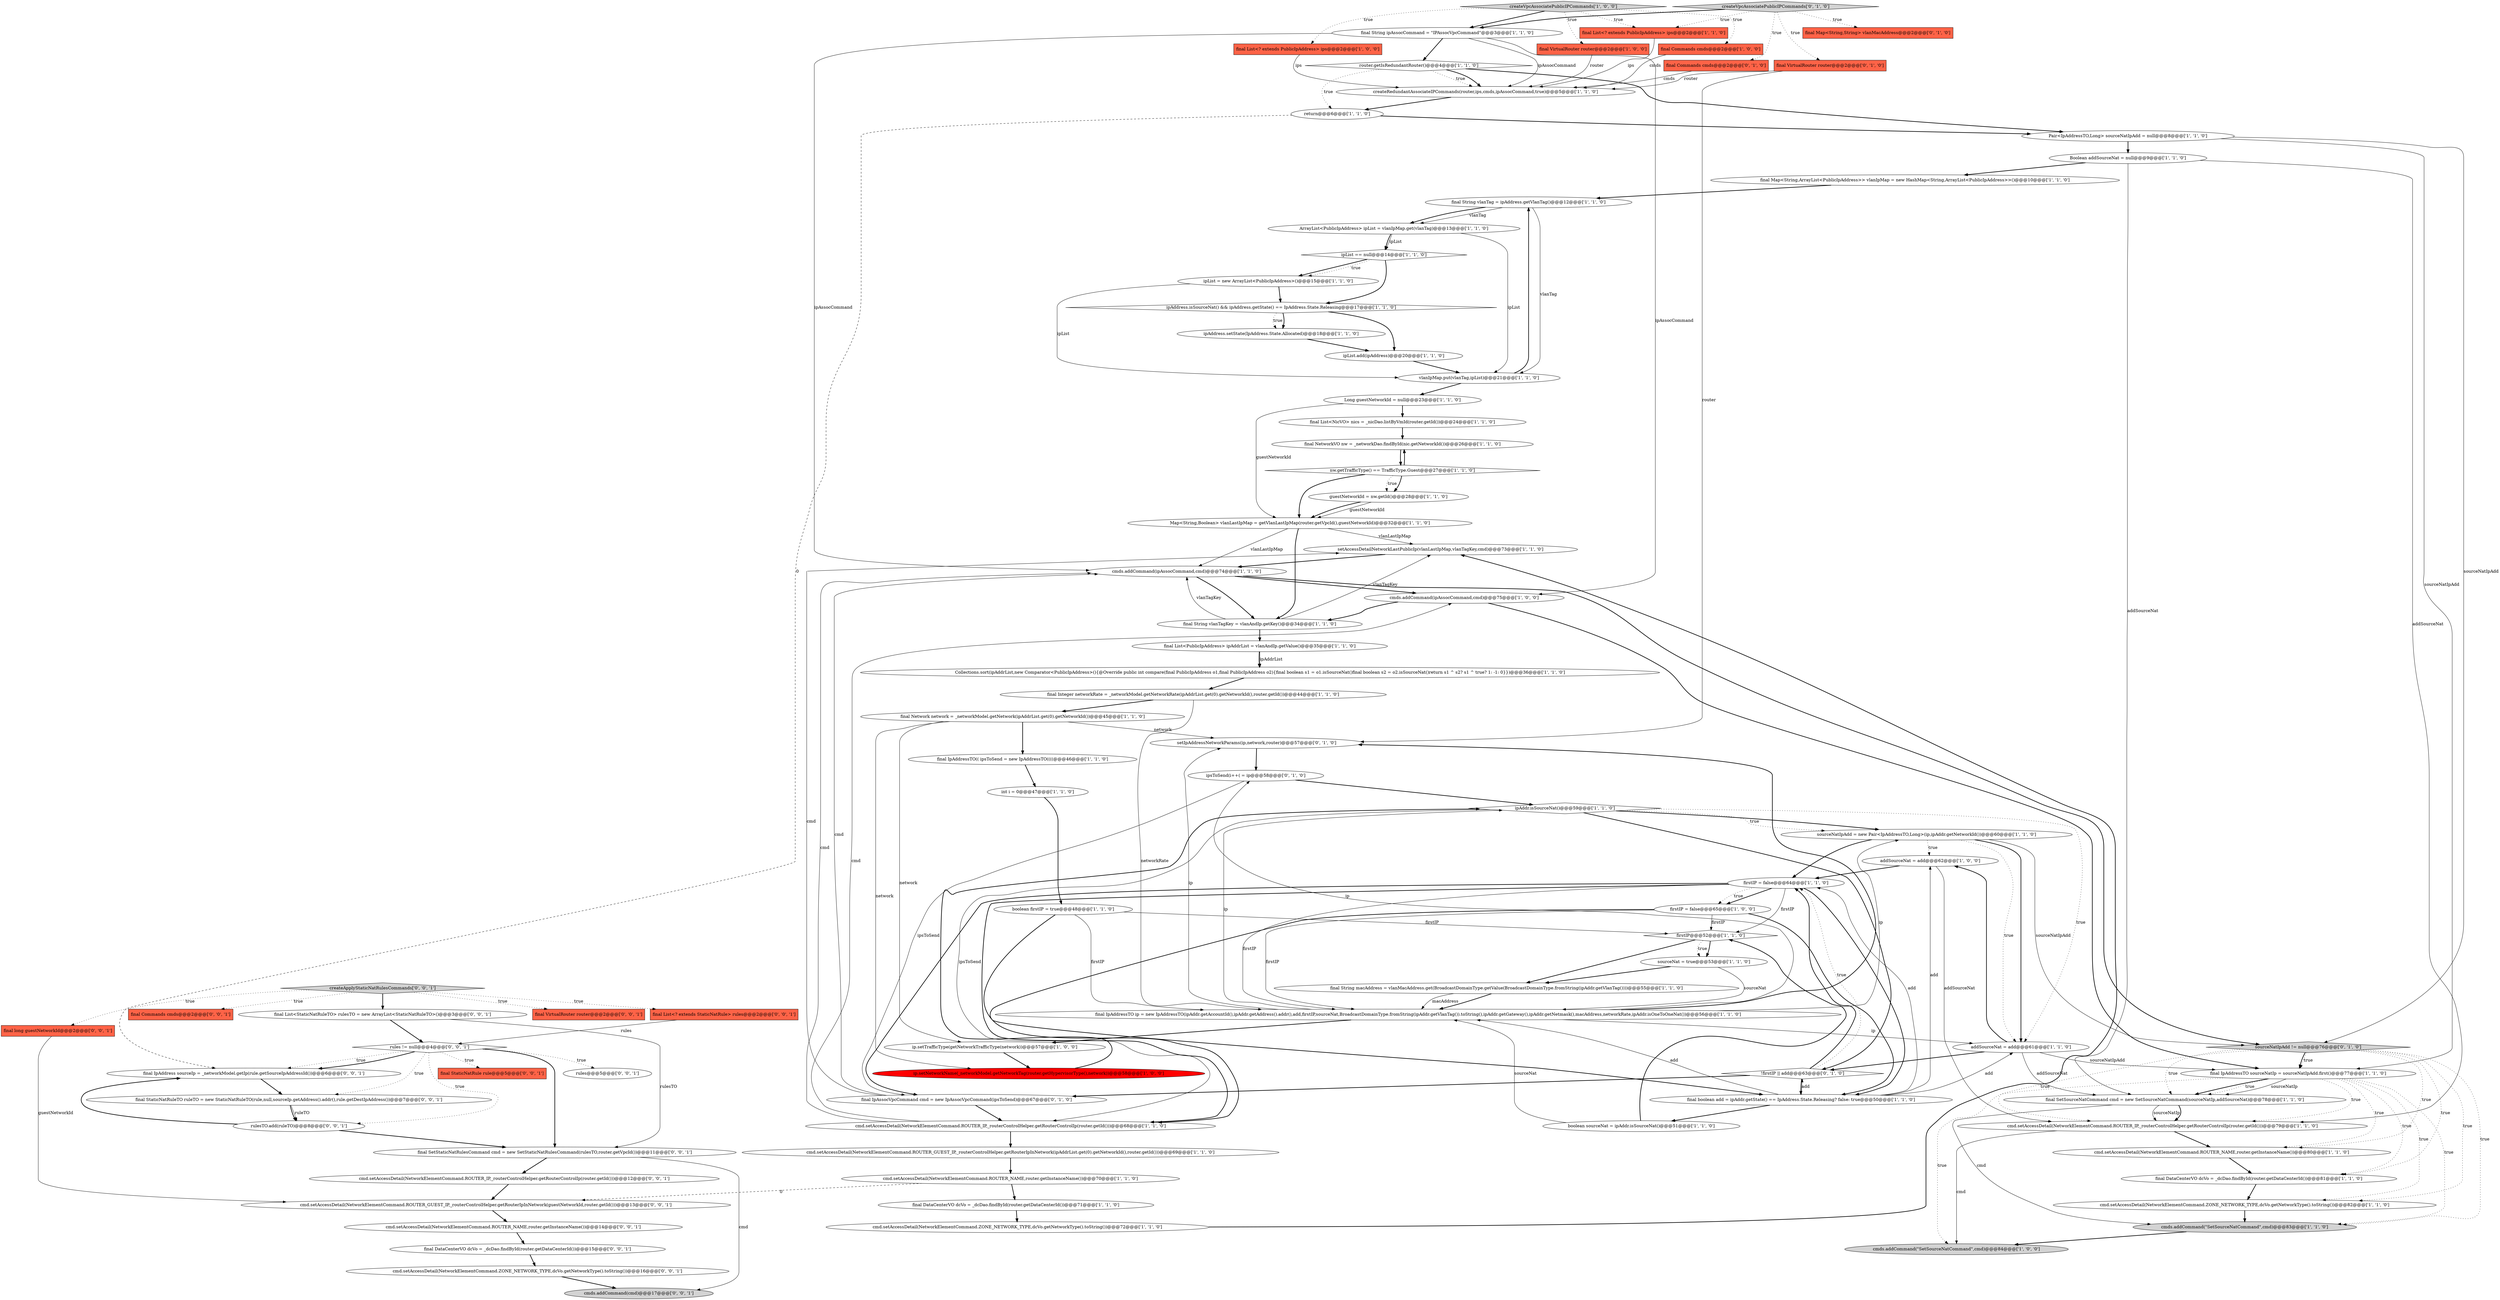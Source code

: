 digraph {
30 [style = filled, label = "final List<? extends PublicIpAddress> ips@@@2@@@['1', '0', '0']", fillcolor = tomato, shape = box image = "AAA0AAABBB1BBB"];
33 [style = filled, label = "final DataCenterVO dcVo = _dcDao.findById(router.getDataCenterId())@@@71@@@['1', '1', '0']", fillcolor = white, shape = ellipse image = "AAA0AAABBB1BBB"];
31 [style = filled, label = "sourceNat = true@@@53@@@['1', '1', '0']", fillcolor = white, shape = ellipse image = "AAA0AAABBB1BBB"];
78 [style = filled, label = "createApplyStaticNatRulesCommands['0', '0', '1']", fillcolor = lightgray, shape = diamond image = "AAA0AAABBB3BBB"];
38 [style = filled, label = "ArrayList<PublicIpAddress> ipList = vlanIpMap.get(vlanTag)@@@13@@@['1', '1', '0']", fillcolor = white, shape = ellipse image = "AAA0AAABBB1BBB"];
47 [style = filled, label = "cmds.addCommand(ipAssocCommand,cmd)@@@75@@@['1', '0', '0']", fillcolor = white, shape = ellipse image = "AAA0AAABBB1BBB"];
14 [style = filled, label = "firstIP@@@52@@@['1', '1', '0']", fillcolor = white, shape = diamond image = "AAA0AAABBB1BBB"];
49 [style = filled, label = "createVpcAssociatePublicIPCommands['1', '0', '0']", fillcolor = lightgray, shape = diamond image = "AAA0AAABBB1BBB"];
43 [style = filled, label = "ipList == null@@@14@@@['1', '1', '0']", fillcolor = white, shape = diamond image = "AAA0AAABBB1BBB"];
63 [style = filled, label = "return@@@6@@@['1', '1', '0']", fillcolor = white, shape = ellipse image = "AAA0AAABBB1BBB"];
88 [style = filled, label = "rulesTO.add(ruleTO)@@@8@@@['0', '0', '1']", fillcolor = white, shape = ellipse image = "AAA0AAABBB3BBB"];
85 [style = filled, label = "cmd.setAccessDetail(NetworkElementCommand.ZONE_NETWORK_TYPE,dcVo.getNetworkType().toString())@@@16@@@['0', '0', '1']", fillcolor = white, shape = ellipse image = "AAA0AAABBB3BBB"];
59 [style = filled, label = "Collections.sort(ipAddrList,new Comparator<PublicIpAddress>(){@Override public int compare(final PublicIpAddress o1,final PublicIpAddress o2){final boolean s1 = o1.isSourceNat()final boolean s2 = o2.isSourceNat()return s1 ^ s2? s1 ^ true? 1: -1: 0}})@@@36@@@['1', '1', '0']", fillcolor = white, shape = ellipse image = "AAA0AAABBB1BBB"];
61 [style = filled, label = "setAccessDetailNetworkLastPublicIp(vlanLastIpMap,vlanTagKey,cmd)@@@73@@@['1', '1', '0']", fillcolor = white, shape = ellipse image = "AAA0AAABBB1BBB"];
40 [style = filled, label = "int i = 0@@@47@@@['1', '1', '0']", fillcolor = white, shape = ellipse image = "AAA0AAABBB1BBB"];
21 [style = filled, label = "final String vlanTagKey = vlanAndIp.getKey()@@@34@@@['1', '1', '0']", fillcolor = white, shape = ellipse image = "AAA0AAABBB1BBB"];
68 [style = filled, label = "sourceNatIpAdd != null@@@76@@@['0', '1', '0']", fillcolor = lightgray, shape = diamond image = "AAA0AAABBB2BBB"];
5 [style = filled, label = "createRedundantAssociateIPCommands(router,ips,cmds,ipAssocCommand,true)@@@5@@@['1', '1', '0']", fillcolor = white, shape = ellipse image = "AAA0AAABBB1BBB"];
91 [style = filled, label = "cmds.addCommand(cmd)@@@17@@@['0', '0', '1']", fillcolor = lightgray, shape = ellipse image = "AAA0AAABBB3BBB"];
32 [style = filled, label = "Boolean addSourceNat = null@@@9@@@['1', '1', '0']", fillcolor = white, shape = ellipse image = "AAA0AAABBB1BBB"];
48 [style = filled, label = "cmds.addCommand(ipAssocCommand,cmd)@@@74@@@['1', '1', '0']", fillcolor = white, shape = ellipse image = "AAA0AAABBB1BBB"];
51 [style = filled, label = "boolean firstIP = true@@@48@@@['1', '1', '0']", fillcolor = white, shape = ellipse image = "AAA0AAABBB1BBB"];
89 [style = filled, label = "rules@@@5@@@['0', '0', '1']", fillcolor = white, shape = ellipse image = "AAA0AAABBB3BBB"];
18 [style = filled, label = "cmd.setAccessDetail(NetworkElementCommand.ZONE_NETWORK_TYPE,dcVo.getNetworkType().toString())@@@82@@@['1', '1', '0']", fillcolor = white, shape = ellipse image = "AAA0AAABBB1BBB"];
42 [style = filled, label = "final List<NicVO> nics = _nicDao.listByVmId(router.getId())@@@24@@@['1', '1', '0']", fillcolor = white, shape = ellipse image = "AAA0AAABBB1BBB"];
69 [style = filled, label = "final IpAssocVpcCommand cmd = new IpAssocVpcCommand(ipsToSend)@@@67@@@['0', '1', '0']", fillcolor = white, shape = ellipse image = "AAA0AAABBB2BBB"];
37 [style = filled, label = "final NetworkVO nw = _networkDao.findById(nic.getNetworkId())@@@26@@@['1', '1', '0']", fillcolor = white, shape = ellipse image = "AAA0AAABBB1BBB"];
9 [style = filled, label = "final String ipAssocCommand = \"IPAssocVpcCommand\"@@@3@@@['1', '1', '0']", fillcolor = white, shape = ellipse image = "AAA0AAABBB1BBB"];
22 [style = filled, label = "addSourceNat = add@@@62@@@['1', '0', '0']", fillcolor = white, shape = ellipse image = "AAA0AAABBB1BBB"];
77 [style = filled, label = "final List<StaticNatRuleTO> rulesTO = new ArrayList<StaticNatRuleTO>()@@@3@@@['0', '0', '1']", fillcolor = white, shape = ellipse image = "AAA0AAABBB3BBB"];
84 [style = filled, label = "final StaticNatRuleTO ruleTO = new StaticNatRuleTO(rule,null,sourceIp.getAddress().addr(),rule.getDestIpAddress())@@@7@@@['0', '0', '1']", fillcolor = white, shape = ellipse image = "AAA0AAABBB3BBB"];
66 [style = filled, label = "setIpAddressNetworkParams(ip,network,router)@@@57@@@['0', '1', '0']", fillcolor = white, shape = ellipse image = "AAA0AAABBB2BBB"];
50 [style = filled, label = "final IpAddressTO(( ipsToSend = new IpAddressTO((((@@@46@@@['1', '1', '0']", fillcolor = white, shape = ellipse image = "AAA0AAABBB1BBB"];
26 [style = filled, label = "cmd.setAccessDetail(NetworkElementCommand.ZONE_NETWORK_TYPE,dcVo.getNetworkType().toString())@@@72@@@['1', '1', '0']", fillcolor = white, shape = ellipse image = "AAA0AAABBB1BBB"];
39 [style = filled, label = "boolean sourceNat = ipAddr.isSourceNat()@@@51@@@['1', '1', '0']", fillcolor = white, shape = ellipse image = "AAA0AAABBB1BBB"];
0 [style = filled, label = "final SetSourceNatCommand cmd = new SetSourceNatCommand(sourceNatIp,addSourceNat)@@@78@@@['1', '1', '0']", fillcolor = white, shape = ellipse image = "AAA0AAABBB1BBB"];
16 [style = filled, label = "final Commands cmds@@@2@@@['1', '0', '0']", fillcolor = tomato, shape = box image = "AAA0AAABBB1BBB"];
17 [style = filled, label = "cmd.setAccessDetail(NetworkElementCommand.ROUTER_IP,_routerControlHelper.getRouterControlIp(router.getId()))@@@68@@@['1', '1', '0']", fillcolor = white, shape = ellipse image = "AAA0AAABBB1BBB"];
23 [style = filled, label = "ipList = new ArrayList<PublicIpAddress>()@@@15@@@['1', '1', '0']", fillcolor = white, shape = ellipse image = "AAA0AAABBB1BBB"];
2 [style = filled, label = "firstIP = false@@@65@@@['1', '0', '0']", fillcolor = white, shape = ellipse image = "AAA0AAABBB1BBB"];
10 [style = filled, label = "final Integer networkRate = _networkModel.getNetworkRate(ipAddrList.get(0).getNetworkId(),router.getId())@@@44@@@['1', '1', '0']", fillcolor = white, shape = ellipse image = "AAA0AAABBB1BBB"];
12 [style = filled, label = "final Network network = _networkModel.getNetwork(ipAddrList.get(0).getNetworkId())@@@45@@@['1', '1', '0']", fillcolor = white, shape = ellipse image = "AAA0AAABBB1BBB"];
13 [style = filled, label = "cmd.setAccessDetail(NetworkElementCommand.ROUTER_NAME,router.getInstanceName())@@@80@@@['1', '1', '0']", fillcolor = white, shape = ellipse image = "AAA0AAABBB1BBB"];
45 [style = filled, label = "ipAddress.isSourceNat() && ipAddress.getState() == IpAddress.State.Releasing@@@17@@@['1', '1', '0']", fillcolor = white, shape = diamond image = "AAA0AAABBB1BBB"];
82 [style = filled, label = "cmd.setAccessDetail(NetworkElementCommand.ROUTER_IP,_routerControlHelper.getRouterControlIp(router.getId()))@@@12@@@['0', '0', '1']", fillcolor = white, shape = ellipse image = "AAA0AAABBB3BBB"];
67 [style = filled, label = "final Map<String,String> vlanMacAddress@@@2@@@['0', '1', '0']", fillcolor = tomato, shape = box image = "AAA0AAABBB2BBB"];
76 [style = filled, label = "final DataCenterVO dcVo = _dcDao.findById(router.getDataCenterId())@@@15@@@['0', '0', '1']", fillcolor = white, shape = ellipse image = "AAA0AAABBB3BBB"];
53 [style = filled, label = "final String vlanTag = ipAddress.getVlanTag()@@@12@@@['1', '1', '0']", fillcolor = white, shape = ellipse image = "AAA0AAABBB1BBB"];
27 [style = filled, label = "final VirtualRouter router@@@2@@@['1', '0', '0']", fillcolor = tomato, shape = box image = "AAA0AAABBB1BBB"];
19 [style = filled, label = "final Map<String,ArrayList<PublicIpAddress>> vlanIpMap = new HashMap<String,ArrayList<PublicIpAddress>>()@@@10@@@['1', '1', '0']", fillcolor = white, shape = ellipse image = "AAA0AAABBB1BBB"];
81 [style = filled, label = "final IpAddress sourceIp = _networkModel.getIp(rule.getSourceIpAddressId())@@@6@@@['0', '0', '1']", fillcolor = white, shape = ellipse image = "AAA0AAABBB3BBB"];
25 [style = filled, label = "final boolean add = ipAddr.getState() == IpAddress.State.Releasing? false: true@@@50@@@['1', '1', '0']", fillcolor = white, shape = ellipse image = "AAA0AAABBB1BBB"];
87 [style = filled, label = "rules != null@@@4@@@['0', '0', '1']", fillcolor = white, shape = diamond image = "AAA0AAABBB3BBB"];
6 [style = filled, label = "ip.setTrafficType(getNetworkTrafficType(network))@@@57@@@['1', '0', '0']", fillcolor = white, shape = ellipse image = "AAA0AAABBB1BBB"];
54 [style = filled, label = "final String macAddress = vlanMacAddress.get(BroadcastDomainType.getValue(BroadcastDomainType.fromString(ipAddr.getVlanTag())))@@@55@@@['1', '1', '0']", fillcolor = white, shape = ellipse image = "AAA0AAABBB1BBB"];
71 [style = filled, label = "final Commands cmds@@@2@@@['0', '1', '0']", fillcolor = tomato, shape = box image = "AAA0AAABBB2BBB"];
62 [style = filled, label = "firstIP = false@@@64@@@['1', '1', '0']", fillcolor = white, shape = ellipse image = "AAA0AAABBB1BBB"];
35 [style = filled, label = "ipAddr.isSourceNat()@@@59@@@['1', '1', '0']", fillcolor = white, shape = diamond image = "AAA0AAABBB1BBB"];
60 [style = filled, label = "cmds.addCommand(\"SetSourceNatCommand\",cmd)@@@83@@@['1', '1', '0']", fillcolor = lightgray, shape = ellipse image = "AAA0AAABBB1BBB"];
34 [style = filled, label = "cmds.addCommand(\"SetSourceNatCommand\",cmd)@@@84@@@['1', '0', '0']", fillcolor = lightgray, shape = ellipse image = "AAA0AAABBB1BBB"];
57 [style = filled, label = "final IpAddressTO ip = new IpAddressTO(ipAddr.getAccountId(),ipAddr.getAddress().addr(),add,firstIP,sourceNat,BroadcastDomainType.fromString(ipAddr.getVlanTag()).toString(),ipAddr.getGateway(),ipAddr.getNetmask(),macAddress,networkRate,ipAddr.isOneToOneNat())@@@56@@@['1', '1', '0']", fillcolor = white, shape = ellipse image = "AAA0AAABBB1BBB"];
58 [style = filled, label = "final List<? extends PublicIpAddress> ips@@@2@@@['1', '1', '0']", fillcolor = tomato, shape = box image = "AAA0AAABBB1BBB"];
3 [style = filled, label = "cmd.setAccessDetail(NetworkElementCommand.ROUTER_GUEST_IP,_routerControlHelper.getRouterIpInNetwork(ipAddrList.get(0).getNetworkId(),router.getId()))@@@69@@@['1', '1', '0']", fillcolor = white, shape = ellipse image = "AAA0AAABBB1BBB"];
64 [style = filled, label = "final VirtualRouter router@@@2@@@['0', '1', '0']", fillcolor = tomato, shape = box image = "AAA0AAABBB2BBB"];
11 [style = filled, label = "vlanIpMap.put(vlanTag,ipList)@@@21@@@['1', '1', '0']", fillcolor = white, shape = ellipse image = "AAA0AAABBB1BBB"];
86 [style = filled, label = "final long guestNetworkId@@@2@@@['0', '0', '1']", fillcolor = tomato, shape = box image = "AAA0AAABBB3BBB"];
20 [style = filled, label = "ipList.add(ipAddress)@@@20@@@['1', '1', '0']", fillcolor = white, shape = ellipse image = "AAA0AAABBB1BBB"];
79 [style = filled, label = "cmd.setAccessDetail(NetworkElementCommand.ROUTER_GUEST_IP,_routerControlHelper.getRouterIpInNetwork(guestNetworkId,router.getId()))@@@13@@@['0', '0', '1']", fillcolor = white, shape = ellipse image = "AAA0AAABBB3BBB"];
55 [style = filled, label = "ipAddress.setState(IpAddress.State.Allocated)@@@18@@@['1', '1', '0']", fillcolor = white, shape = ellipse image = "AAA0AAABBB1BBB"];
52 [style = filled, label = "final DataCenterVO dcVo = _dcDao.findById(router.getDataCenterId())@@@81@@@['1', '1', '0']", fillcolor = white, shape = ellipse image = "AAA0AAABBB1BBB"];
28 [style = filled, label = "Map<String,Boolean> vlanLastIpMap = getVlanLastIpMap(router.getVpcId(),guestNetworkId)@@@32@@@['1', '1', '0']", fillcolor = white, shape = ellipse image = "AAA0AAABBB1BBB"];
7 [style = filled, label = "sourceNatIpAdd = new Pair<IpAddressTO,Long>(ip,ipAddr.getNetworkId())@@@60@@@['1', '1', '0']", fillcolor = white, shape = ellipse image = "AAA0AAABBB1BBB"];
65 [style = filled, label = "!firstIP || add@@@63@@@['0', '1', '0']", fillcolor = white, shape = diamond image = "AAA0AAABBB2BBB"];
56 [style = filled, label = "router.getIsRedundantRouter()@@@4@@@['1', '1', '0']", fillcolor = white, shape = diamond image = "AAA0AAABBB1BBB"];
75 [style = filled, label = "cmd.setAccessDetail(NetworkElementCommand.ROUTER_NAME,router.getInstanceName())@@@14@@@['0', '0', '1']", fillcolor = white, shape = ellipse image = "AAA0AAABBB3BBB"];
41 [style = filled, label = "addSourceNat = add@@@61@@@['1', '1', '0']", fillcolor = white, shape = ellipse image = "AAA0AAABBB1BBB"];
90 [style = filled, label = "final SetStaticNatRulesCommand cmd = new SetStaticNatRulesCommand(rulesTO,router.getVpcId())@@@11@@@['0', '0', '1']", fillcolor = white, shape = ellipse image = "AAA0AAABBB3BBB"];
8 [style = filled, label = "final List<PublicIpAddress> ipAddrList = vlanAndIp.getValue()@@@35@@@['1', '1', '0']", fillcolor = white, shape = ellipse image = "AAA0AAABBB1BBB"];
15 [style = filled, label = "Pair<IpAddressTO,Long> sourceNatIpAdd = null@@@8@@@['1', '1', '0']", fillcolor = white, shape = ellipse image = "AAA0AAABBB1BBB"];
36 [style = filled, label = "Long guestNetworkId = null@@@23@@@['1', '1', '0']", fillcolor = white, shape = ellipse image = "AAA0AAABBB1BBB"];
73 [style = filled, label = "final Commands cmds@@@2@@@['0', '0', '1']", fillcolor = tomato, shape = box image = "AAA0AAABBB3BBB"];
4 [style = filled, label = "cmd.setAccessDetail(NetworkElementCommand.ROUTER_IP,_routerControlHelper.getRouterControlIp(router.getId()))@@@79@@@['1', '1', '0']", fillcolor = white, shape = ellipse image = "AAA0AAABBB1BBB"];
44 [style = filled, label = "guestNetworkId = nw.getId()@@@28@@@['1', '1', '0']", fillcolor = white, shape = ellipse image = "AAA0AAABBB1BBB"];
83 [style = filled, label = "final List<? extends StaticNatRule> rules@@@2@@@['0', '0', '1']", fillcolor = tomato, shape = box image = "AAA0AAABBB3BBB"];
70 [style = filled, label = "createVpcAssociatePublicIPCommands['0', '1', '0']", fillcolor = lightgray, shape = diamond image = "AAA0AAABBB2BBB"];
72 [style = filled, label = "ipsToSend(i++( = ip@@@58@@@['0', '1', '0']", fillcolor = white, shape = ellipse image = "AAA0AAABBB2BBB"];
1 [style = filled, label = "ip.setNetworkName(_networkModel.getNetworkTag(router.getHypervisorType(),network))@@@58@@@['1', '0', '0']", fillcolor = red, shape = ellipse image = "AAA1AAABBB1BBB"];
74 [style = filled, label = "final StaticNatRule rule@@@5@@@['0', '0', '1']", fillcolor = tomato, shape = box image = "AAA0AAABBB3BBB"];
29 [style = filled, label = "cmd.setAccessDetail(NetworkElementCommand.ROUTER_NAME,router.getInstanceName())@@@70@@@['1', '1', '0']", fillcolor = white, shape = ellipse image = "AAA0AAABBB1BBB"];
46 [style = filled, label = "nw.getTrafficType() == TrafficType.Guest@@@27@@@['1', '1', '0']", fillcolor = white, shape = diamond image = "AAA0AAABBB1BBB"];
80 [style = filled, label = "final VirtualRouter router@@@2@@@['0', '0', '1']", fillcolor = tomato, shape = box image = "AAA0AAABBB3BBB"];
24 [style = filled, label = "final IpAddressTO sourceNatIp = sourceNatIpAdd.first()@@@77@@@['1', '1', '0']", fillcolor = white, shape = ellipse image = "AAA0AAABBB1BBB"];
63->81 [style = dashed, label="0"];
63->15 [style = bold, label=""];
64->5 [style = solid, label="router"];
7->62 [style = bold, label=""];
5->63 [style = bold, label=""];
23->45 [style = bold, label=""];
68->24 [style = bold, label=""];
25->57 [style = solid, label="add"];
30->5 [style = solid, label="ips"];
0->60 [style = solid, label="cmd"];
24->4 [style = dotted, label="true"];
54->57 [style = bold, label=""];
90->91 [style = solid, label="cmd"];
65->62 [style = bold, label=""];
21->8 [style = bold, label=""];
17->48 [style = solid, label="cmd"];
39->14 [style = bold, label=""];
56->15 [style = bold, label=""];
21->61 [style = solid, label="vlanTagKey"];
12->6 [style = solid, label="network"];
64->66 [style = solid, label="router"];
57->66 [style = solid, label="ip"];
53->11 [style = solid, label="vlanTag"];
78->73 [style = dotted, label="true"];
43->23 [style = bold, label=""];
11->36 [style = bold, label=""];
32->0 [style = solid, label="addSourceNat"];
68->18 [style = dotted, label="true"];
24->0 [style = solid, label="sourceNatIp"];
31->57 [style = solid, label="sourceNat"];
65->62 [style = dotted, label="true"];
87->81 [style = dotted, label="true"];
84->88 [style = bold, label=""];
68->0 [style = dotted, label="true"];
57->72 [style = solid, label="ip"];
78->80 [style = dotted, label="true"];
32->4 [style = solid, label="addSourceNat"];
28->21 [style = bold, label=""];
9->56 [style = bold, label=""];
25->65 [style = solid, label="add"];
0->4 [style = solid, label="sourceNatIp"];
10->12 [style = bold, label=""];
7->41 [style = dotted, label="true"];
65->69 [style = bold, label=""];
48->21 [style = bold, label=""];
26->61 [style = bold, label=""];
58->5 [style = solid, label="ips"];
70->9 [style = bold, label=""];
41->22 [style = bold, label=""];
25->41 [style = solid, label="add"];
53->38 [style = bold, label=""];
2->25 [style = bold, label=""];
9->5 [style = solid, label="ipAssocCommand"];
35->17 [style = solid, label="ipsToSend"];
35->7 [style = bold, label=""];
62->2 [style = bold, label=""];
72->69 [style = solid, label="ipsToSend"];
72->35 [style = bold, label=""];
86->79 [style = solid, label="guestNetworkId"];
88->90 [style = bold, label=""];
56->5 [style = dotted, label="true"];
49->30 [style = dotted, label="true"];
62->57 [style = solid, label="firstIP"];
25->62 [style = solid, label="add"];
41->0 [style = solid, label="addSourceNat"];
40->51 [style = bold, label=""];
62->25 [style = bold, label=""];
24->0 [style = bold, label=""];
70->58 [style = dotted, label="true"];
87->89 [style = dotted, label="true"];
77->87 [style = bold, label=""];
54->57 [style = solid, label="macAddress"];
24->60 [style = dotted, label="true"];
1->35 [style = bold, label=""];
88->81 [style = bold, label=""];
41->65 [style = bold, label=""];
38->43 [style = solid, label="ipList"];
87->88 [style = dotted, label="true"];
85->91 [style = bold, label=""];
46->37 [style = bold, label=""];
70->71 [style = dotted, label="true"];
43->45 [style = bold, label=""];
49->27 [style = dotted, label="true"];
24->52 [style = dotted, label="true"];
61->48 [style = bold, label=""];
78->83 [style = dotted, label="true"];
37->46 [style = bold, label=""];
7->68 [style = solid, label="sourceNatIpAdd"];
52->18 [style = bold, label=""];
24->34 [style = dotted, label="true"];
24->0 [style = dotted, label="true"];
57->6 [style = bold, label=""];
69->61 [style = solid, label="cmd"];
51->25 [style = bold, label=""];
90->82 [style = bold, label=""];
62->17 [style = bold, label=""];
9->47 [style = solid, label="ipAssocCommand"];
59->10 [style = bold, label=""];
68->24 [style = dotted, label="true"];
28->48 [style = solid, label="vlanLastIpMap"];
15->24 [style = solid, label="sourceNatIpAdd"];
43->23 [style = dotted, label="true"];
7->22 [style = dotted, label="true"];
68->52 [style = dotted, label="true"];
3->29 [style = bold, label=""];
24->18 [style = dotted, label="true"];
36->42 [style = bold, label=""];
65->25 [style = bold, label=""];
8->59 [style = solid, label="ipAddrList"];
24->13 [style = dotted, label="true"];
46->44 [style = bold, label=""];
2->17 [style = bold, label=""];
53->38 [style = solid, label="vlanTag"];
25->22 [style = solid, label="add"];
42->37 [style = bold, label=""];
68->60 [style = dotted, label="true"];
25->39 [style = bold, label=""];
45->55 [style = bold, label=""];
39->57 [style = solid, label="sourceNat"];
46->28 [style = bold, label=""];
35->7 [style = dotted, label="true"];
62->2 [style = dotted, label="true"];
17->47 [style = solid, label="cmd"];
57->66 [style = bold, label=""];
4->13 [style = bold, label=""];
70->67 [style = dotted, label="true"];
84->88 [style = solid, label="ruleTO"];
69->17 [style = bold, label=""];
18->60 [style = bold, label=""];
29->79 [style = dashed, label="0"];
56->5 [style = bold, label=""];
16->5 [style = solid, label="cmds"];
87->81 [style = bold, label=""];
87->90 [style = bold, label=""];
8->59 [style = bold, label=""];
32->19 [style = bold, label=""];
45->20 [style = bold, label=""];
12->1 [style = solid, label="network"];
33->26 [style = bold, label=""];
6->1 [style = bold, label=""];
57->41 [style = solid, label="ip"];
12->66 [style = solid, label="network"];
19->53 [style = bold, label=""];
76->85 [style = bold, label=""];
41->24 [style = solid, label="sourceNatIpAdd"];
4->34 [style = solid, label="cmd"];
47->24 [style = bold, label=""];
69->48 [style = solid, label="cmd"];
14->31 [style = bold, label=""];
48->68 [style = bold, label=""];
79->75 [style = bold, label=""];
17->3 [style = bold, label=""];
35->41 [style = dotted, label="true"];
87->84 [style = dotted, label="true"];
7->41 [style = bold, label=""];
47->21 [style = bold, label=""];
75->76 [style = bold, label=""];
13->52 [style = bold, label=""];
62->69 [style = bold, label=""];
22->4 [style = solid, label="addSourceNat"];
87->74 [style = dotted, label="true"];
38->43 [style = bold, label=""];
31->54 [style = bold, label=""];
81->84 [style = bold, label=""];
20->11 [style = bold, label=""];
49->16 [style = dotted, label="true"];
2->14 [style = solid, label="firstIP"];
12->50 [style = bold, label=""];
71->5 [style = solid, label="cmds"];
62->14 [style = solid, label="firstIP"];
2->57 [style = solid, label="firstIP"];
27->5 [style = solid, label="router"];
55->20 [style = bold, label=""];
77->90 [style = solid, label="rulesTO"];
68->4 [style = dotted, label="true"];
49->58 [style = dotted, label="true"];
21->48 [style = solid, label="vlanTagKey"];
15->68 [style = solid, label="sourceNatIpAdd"];
46->44 [style = dotted, label="true"];
83->87 [style = solid, label="rules"];
51->57 [style = solid, label="firstIP"];
70->64 [style = dotted, label="true"];
38->11 [style = solid, label="ipList"];
11->53 [style = bold, label=""];
78->77 [style = bold, label=""];
14->54 [style = bold, label=""];
35->65 [style = bold, label=""];
29->33 [style = bold, label=""];
36->28 [style = solid, label="guestNetworkId"];
60->34 [style = bold, label=""];
22->62 [style = bold, label=""];
0->4 [style = bold, label=""];
44->28 [style = solid, label="guestNetworkId"];
51->14 [style = solid, label="firstIP"];
10->57 [style = solid, label="networkRate"];
44->28 [style = bold, label=""];
50->40 [style = bold, label=""];
48->47 [style = bold, label=""];
82->79 [style = bold, label=""];
45->55 [style = dotted, label="true"];
66->72 [style = bold, label=""];
57->7 [style = solid, label="ip"];
14->31 [style = dotted, label="true"];
78->86 [style = dotted, label="true"];
56->63 [style = dotted, label="true"];
68->13 [style = dotted, label="true"];
28->61 [style = solid, label="vlanLastIpMap"];
15->32 [style = bold, label=""];
49->9 [style = bold, label=""];
57->35 [style = solid, label="ip"];
23->11 [style = solid, label="ipList"];
9->48 [style = solid, label="ipAssocCommand"];
}

